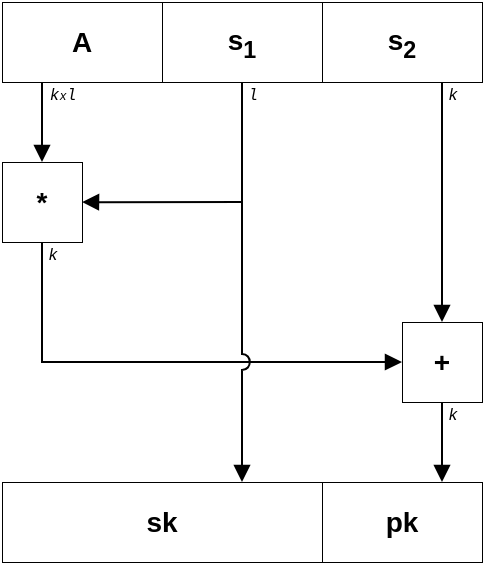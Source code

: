 <mxfile version="20.3.0" type="device"><diagram id="kgpKYQtTHZ0yAKxKKP6v" name="Page-1"><mxGraphModel dx="677" dy="416" grid="1" gridSize="10" guides="1" tooltips="1" connect="1" arrows="1" fold="1" page="1" pageScale="1" pageWidth="850" pageHeight="1100" math="0" shadow="0"><root><mxCell id="0"/><mxCell id="1" parent="0"/><mxCell id="GimO8Tfs8xw4bccf_avH-2" style="edgeStyle=orthogonalEdgeStyle;rounded=0;orthogonalLoop=1;jettySize=auto;html=1;endArrow=block;endFill=1;" parent="1" source="3KpETBeqzy1ZQJSmCBxF-336" target="GimO8Tfs8xw4bccf_avH-1" edge="1"><mxGeometry relative="1" as="geometry"><Array as="points"><mxPoint x="340" y="290"/><mxPoint x="340" y="290"/></Array></mxGeometry></mxCell><mxCell id="3KpETBeqzy1ZQJSmCBxF-336" value="&lt;b&gt;A&lt;/b&gt;" style="rounded=0;whiteSpace=wrap;html=1;strokeWidth=0.5;fontFamily=Helvetica;fontSize=14;fillColor=default;" parent="1" vertex="1"><mxGeometry x="320" y="240" width="80" height="40" as="geometry"/></mxCell><mxCell id="3KpETBeqzy1ZQJSmCBxF-337" value="&lt;b&gt;s&lt;sub&gt;1&lt;/sub&gt;&lt;/b&gt;" style="rounded=0;whiteSpace=wrap;html=1;strokeWidth=0.5;fontFamily=Helvetica;fontSize=14;fillColor=default;" parent="1" vertex="1"><mxGeometry x="400" y="240" width="80" height="40" as="geometry"/></mxCell><mxCell id="tkcNcZ1JvZV5etYHs2tD-6" style="edgeStyle=orthogonalEdgeStyle;rounded=0;orthogonalLoop=1;jettySize=auto;html=1;endArrow=block;endFill=1;" parent="1" source="3KpETBeqzy1ZQJSmCBxF-338" target="tkcNcZ1JvZV5etYHs2tD-5" edge="1"><mxGeometry relative="1" as="geometry"><Array as="points"><mxPoint x="540" y="300"/><mxPoint x="540" y="300"/></Array></mxGeometry></mxCell><mxCell id="3KpETBeqzy1ZQJSmCBxF-338" value="&lt;b&gt;s&lt;sub&gt;2&lt;/sub&gt;&lt;/b&gt;" style="rounded=0;whiteSpace=wrap;html=1;strokeWidth=0.5;fontFamily=Helvetica;fontSize=14;fillColor=default;" parent="1" vertex="1"><mxGeometry x="480" y="240" width="80" height="40" as="geometry"/></mxCell><mxCell id="tkcNcZ1JvZV5etYHs2tD-7" style="edgeStyle=orthogonalEdgeStyle;rounded=0;orthogonalLoop=1;jettySize=auto;html=1;entryX=0;entryY=0.5;entryDx=0;entryDy=0;endArrow=block;endFill=1;" parent="1" source="GimO8Tfs8xw4bccf_avH-1" target="tkcNcZ1JvZV5etYHs2tD-5" edge="1"><mxGeometry relative="1" as="geometry"><Array as="points"><mxPoint x="340" y="420"/></Array></mxGeometry></mxCell><mxCell id="tkcNcZ1JvZV5etYHs2tD-10" style="edgeStyle=orthogonalEdgeStyle;rounded=0;jumpStyle=arc;jumpSize=8;orthogonalLoop=1;jettySize=auto;html=1;endArrow=block;endFill=1;" parent="1" target="GimO8Tfs8xw4bccf_avH-1" edge="1"><mxGeometry relative="1" as="geometry"><mxPoint x="440" y="340" as="sourcePoint"/></mxGeometry></mxCell><mxCell id="GimO8Tfs8xw4bccf_avH-1" value="&lt;b&gt;*&lt;/b&gt;" style="rounded=0;whiteSpace=wrap;html=1;strokeWidth=0.5;fontFamily=Helvetica;fontSize=14;fillColor=default;" parent="1" vertex="1"><mxGeometry x="320" y="320" width="40" height="40" as="geometry"/></mxCell><mxCell id="GimO8Tfs8xw4bccf_avH-8" value="&lt;font face=&quot;Courier New&quot; style=&quot;font-size: 8px;&quot;&gt;k&lt;/font&gt;&lt;font face=&quot;Courier New&quot; style=&quot;font-size: 6px;&quot;&gt;x&lt;/font&gt;&lt;font face=&quot;Courier New&quot; style=&quot;font-size: 8px;&quot;&gt;l&lt;/font&gt;" style="text;html=1;align=center;verticalAlign=middle;resizable=0;points=[];autosize=1;strokeColor=none;fillColor=none;fontStyle=2" parent="1" vertex="1"><mxGeometry x="330" y="270" width="40" height="30" as="geometry"/></mxCell><mxCell id="9cmA0hQNFxoOdOFhQ6iF-6" value="&lt;b&gt;sk&lt;/b&gt;" style="rounded=0;whiteSpace=wrap;html=1;strokeWidth=0.5;fontFamily=Helvetica;fontSize=14;fillColor=default;" parent="1" vertex="1"><mxGeometry x="320" y="480" width="160" height="40" as="geometry"/></mxCell><mxCell id="9cmA0hQNFxoOdOFhQ6iF-7" value="&lt;b&gt;pk&lt;/b&gt;" style="rounded=0;whiteSpace=wrap;html=1;strokeWidth=0.5;fontFamily=Helvetica;fontSize=14;fillColor=default;" parent="1" vertex="1"><mxGeometry x="480" y="480" width="80" height="40" as="geometry"/></mxCell><mxCell id="tkcNcZ1JvZV5etYHs2tD-8" style="edgeStyle=orthogonalEdgeStyle;rounded=0;orthogonalLoop=1;jettySize=auto;html=1;entryX=0.75;entryY=0;entryDx=0;entryDy=0;endArrow=block;endFill=1;" parent="1" source="tkcNcZ1JvZV5etYHs2tD-5" target="9cmA0hQNFxoOdOFhQ6iF-7" edge="1"><mxGeometry relative="1" as="geometry"/></mxCell><mxCell id="tkcNcZ1JvZV5etYHs2tD-5" value="&lt;b&gt;+&lt;/b&gt;" style="rounded=0;whiteSpace=wrap;html=1;strokeWidth=0.5;fontFamily=Helvetica;fontSize=14;fillColor=default;" parent="1" vertex="1"><mxGeometry x="520" y="400" width="40" height="40" as="geometry"/></mxCell><mxCell id="tkcNcZ1JvZV5etYHs2tD-4" style="edgeStyle=orthogonalEdgeStyle;rounded=0;orthogonalLoop=1;jettySize=auto;html=1;entryX=0.75;entryY=0;entryDx=0;entryDy=0;endArrow=block;endFill=1;jumpStyle=arc;jumpSize=8;" parent="1" source="3KpETBeqzy1ZQJSmCBxF-337" target="9cmA0hQNFxoOdOFhQ6iF-6" edge="1"><mxGeometry relative="1" as="geometry"/></mxCell><mxCell id="tkcNcZ1JvZV5etYHs2tD-9" value="&lt;font face=&quot;Courier New&quot;&gt;&lt;span style=&quot;font-size: 8px;&quot;&gt;l&lt;/span&gt;&lt;/font&gt;" style="text;html=1;align=center;verticalAlign=middle;resizable=0;points=[];autosize=1;strokeColor=none;fillColor=none;fontStyle=2" parent="1" vertex="1"><mxGeometry x="430" y="270" width="30" height="30" as="geometry"/></mxCell><mxCell id="tkcNcZ1JvZV5etYHs2tD-11" value="&lt;font face=&quot;Courier New&quot;&gt;&lt;span style=&quot;font-size: 8px;&quot;&gt;k&lt;/span&gt;&lt;/font&gt;" style="text;html=1;align=center;verticalAlign=middle;resizable=0;points=[];autosize=1;strokeColor=none;fillColor=none;fontStyle=2" parent="1" vertex="1"><mxGeometry x="530" y="270" width="30" height="30" as="geometry"/></mxCell><mxCell id="tkcNcZ1JvZV5etYHs2tD-12" value="&lt;font face=&quot;Courier New&quot;&gt;&lt;span style=&quot;font-size: 8px;&quot;&gt;k&lt;/span&gt;&lt;/font&gt;" style="text;html=1;align=center;verticalAlign=middle;resizable=0;points=[];autosize=1;strokeColor=none;fillColor=none;fontStyle=2" parent="1" vertex="1"><mxGeometry x="330" y="350" width="30" height="30" as="geometry"/></mxCell><mxCell id="tkcNcZ1JvZV5etYHs2tD-13" value="&lt;font face=&quot;Courier New&quot;&gt;&lt;span style=&quot;font-size: 8px;&quot;&gt;k&lt;/span&gt;&lt;/font&gt;" style="text;html=1;align=center;verticalAlign=middle;resizable=0;points=[];autosize=1;strokeColor=none;fillColor=none;fontStyle=2" parent="1" vertex="1"><mxGeometry x="530" y="430" width="30" height="30" as="geometry"/></mxCell></root></mxGraphModel></diagram></mxfile>
